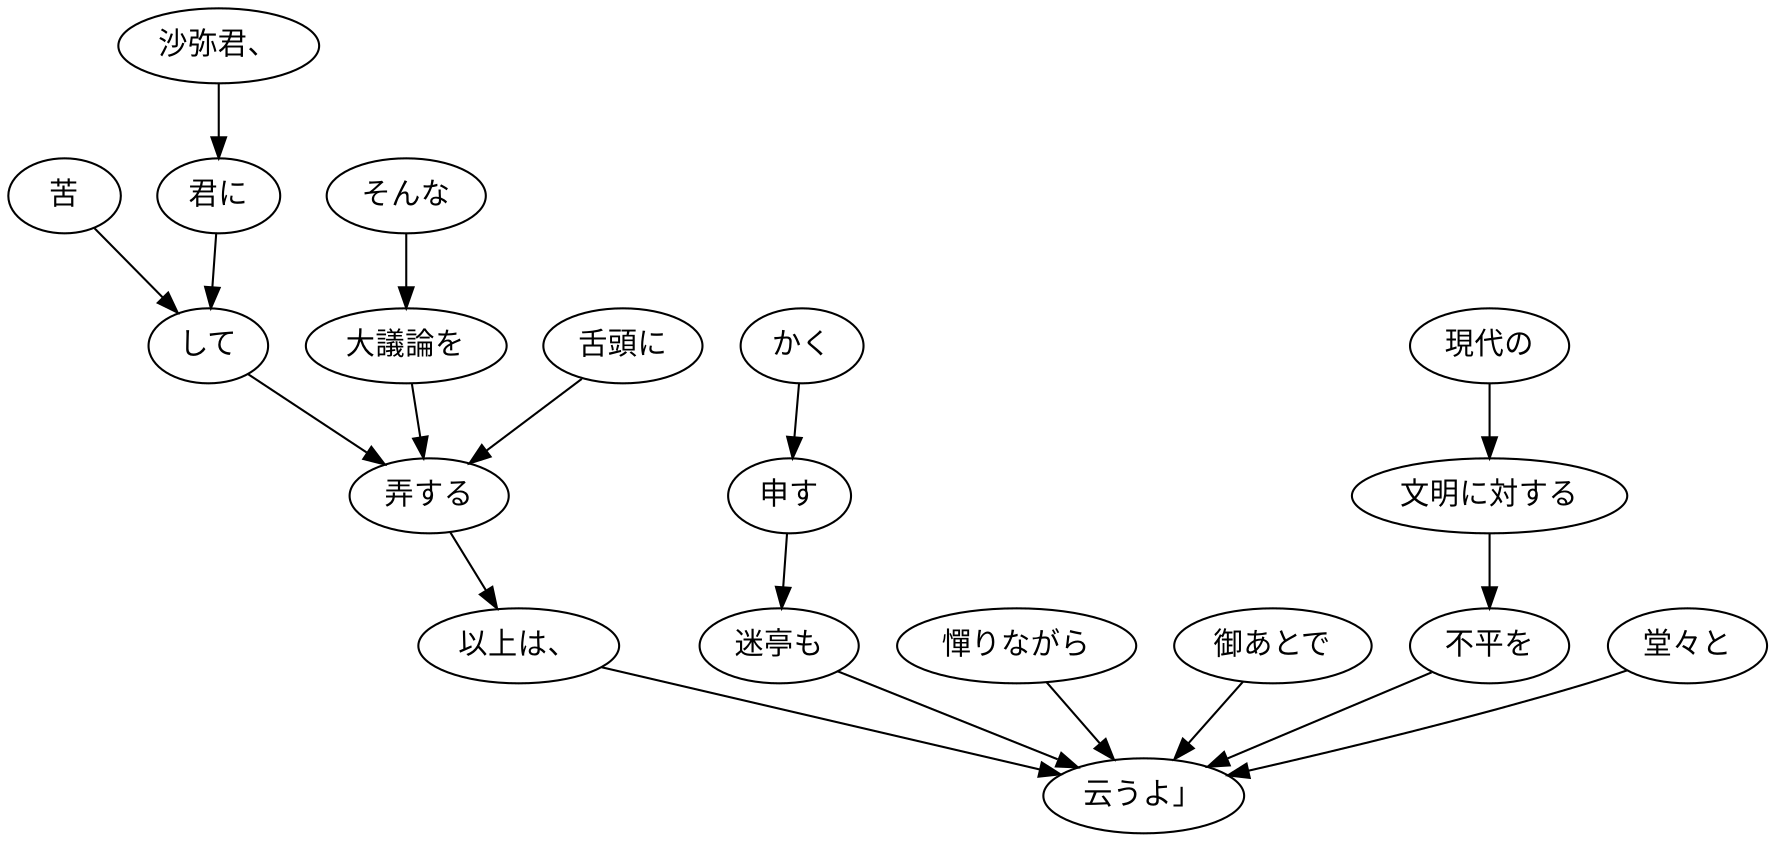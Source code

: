 digraph graph8483 {
	node0 [label="苦"];
	node1 [label="沙弥君、"];
	node2 [label="君に"];
	node3 [label="して"];
	node4 [label="そんな"];
	node5 [label="大議論を"];
	node6 [label="舌頭に"];
	node7 [label="弄する"];
	node8 [label="以上は、"];
	node9 [label="かく"];
	node10 [label="申す"];
	node11 [label="迷亭も"];
	node12 [label="憚りながら"];
	node13 [label="御あとで"];
	node14 [label="現代の"];
	node15 [label="文明に対する"];
	node16 [label="不平を"];
	node17 [label="堂々と"];
	node18 [label="云うよ」"];
	node0 -> node3;
	node1 -> node2;
	node2 -> node3;
	node3 -> node7;
	node4 -> node5;
	node5 -> node7;
	node6 -> node7;
	node7 -> node8;
	node8 -> node18;
	node9 -> node10;
	node10 -> node11;
	node11 -> node18;
	node12 -> node18;
	node13 -> node18;
	node14 -> node15;
	node15 -> node16;
	node16 -> node18;
	node17 -> node18;
}
